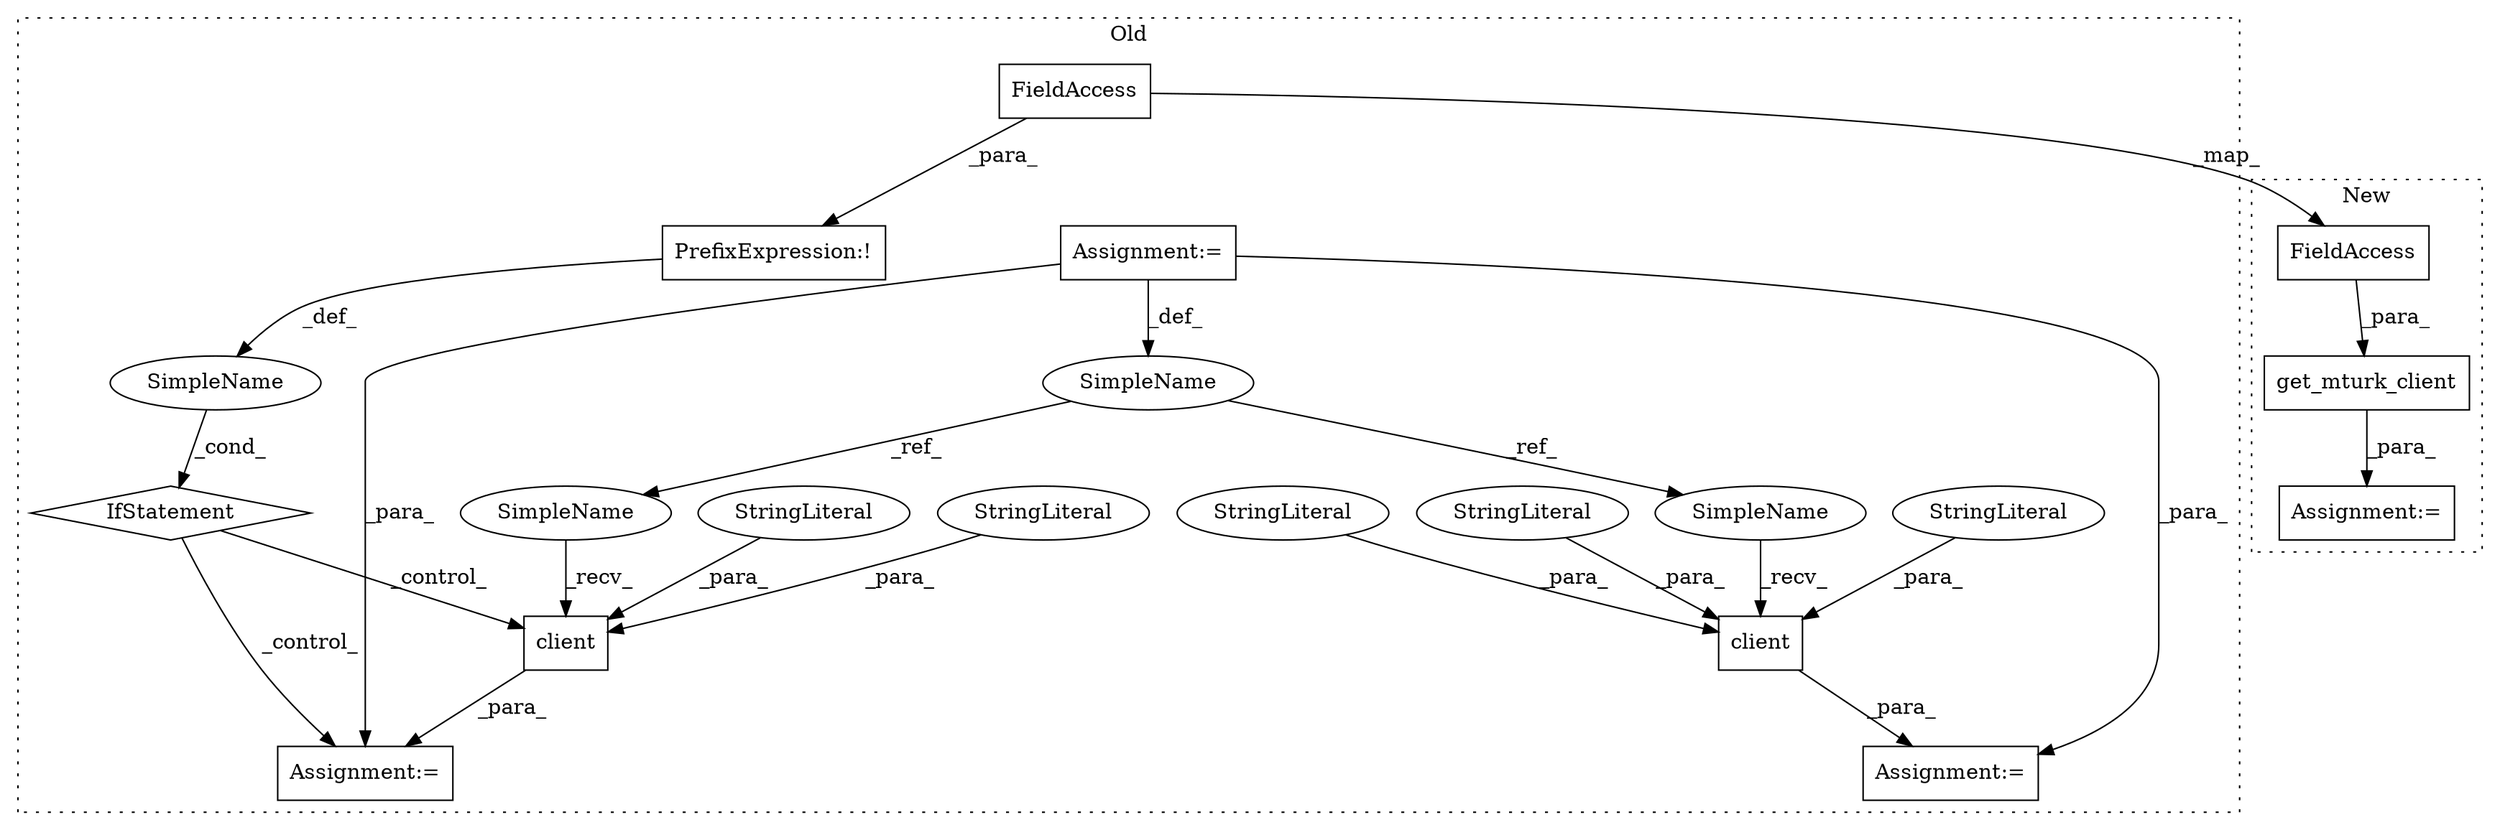 digraph G {
subgraph cluster0 {
1 [label="IfStatement" a="25" s="11553,11573" l="4,2" shape="diamond"];
3 [label="SimpleName" a="42" s="" l="" shape="ellipse"];
4 [label="client" a="32" s="11596,11622" l="7,1" shape="box"];
5 [label="StringLiteral" a="45" s="11603" l="7" shape="ellipse"];
6 [label="StringLiteral" a="45" s="11611" l="11" shape="ellipse"];
7 [label="SimpleName" a="42" s="11422" l="5" shape="ellipse"];
8 [label="client" a="32" s="11462,11546" l="7,1" shape="box"];
9 [label="StringLiteral" a="45" s="11477" l="11" shape="ellipse"];
10 [label="StringLiteral" a="45" s="11469" l="7" shape="ellipse"];
11 [label="StringLiteral" a="45" s="11489" l="57" shape="ellipse"];
12 [label="Assignment:=" a="7" s="11455" l="1" shape="box"];
13 [label="Assignment:=" a="7" s="11422" l="5" shape="box"];
15 [label="Assignment:=" a="7" s="11589" l="1" shape="box"];
16 [label="PrefixExpression:!" a="38" s="11557" l="1" shape="box"];
17 [label="FieldAccess" a="22" s="11558" l="15" shape="box"];
19 [label="SimpleName" a="42" s="11590" l="5" shape="ellipse"];
20 [label="SimpleName" a="42" s="11456" l="5" shape="ellipse"];
label = "Old";
style="dotted";
}
subgraph cluster1 {
2 [label="get_mturk_client" a="32" s="10031,10063" l="17,1" shape="box"];
14 [label="Assignment:=" a="7" s="10030" l="1" shape="box"];
18 [label="FieldAccess" a="22" s="10048" l="15" shape="box"];
label = "New";
style="dotted";
}
1 -> 4 [label="_control_"];
1 -> 15 [label="_control_"];
2 -> 14 [label="_para_"];
3 -> 1 [label="_cond_"];
4 -> 15 [label="_para_"];
5 -> 4 [label="_para_"];
6 -> 4 [label="_para_"];
7 -> 19 [label="_ref_"];
7 -> 20 [label="_ref_"];
8 -> 12 [label="_para_"];
9 -> 8 [label="_para_"];
10 -> 8 [label="_para_"];
11 -> 8 [label="_para_"];
13 -> 15 [label="_para_"];
13 -> 12 [label="_para_"];
13 -> 7 [label="_def_"];
16 -> 3 [label="_def_"];
17 -> 18 [label="_map_"];
17 -> 16 [label="_para_"];
18 -> 2 [label="_para_"];
19 -> 4 [label="_recv_"];
20 -> 8 [label="_recv_"];
}